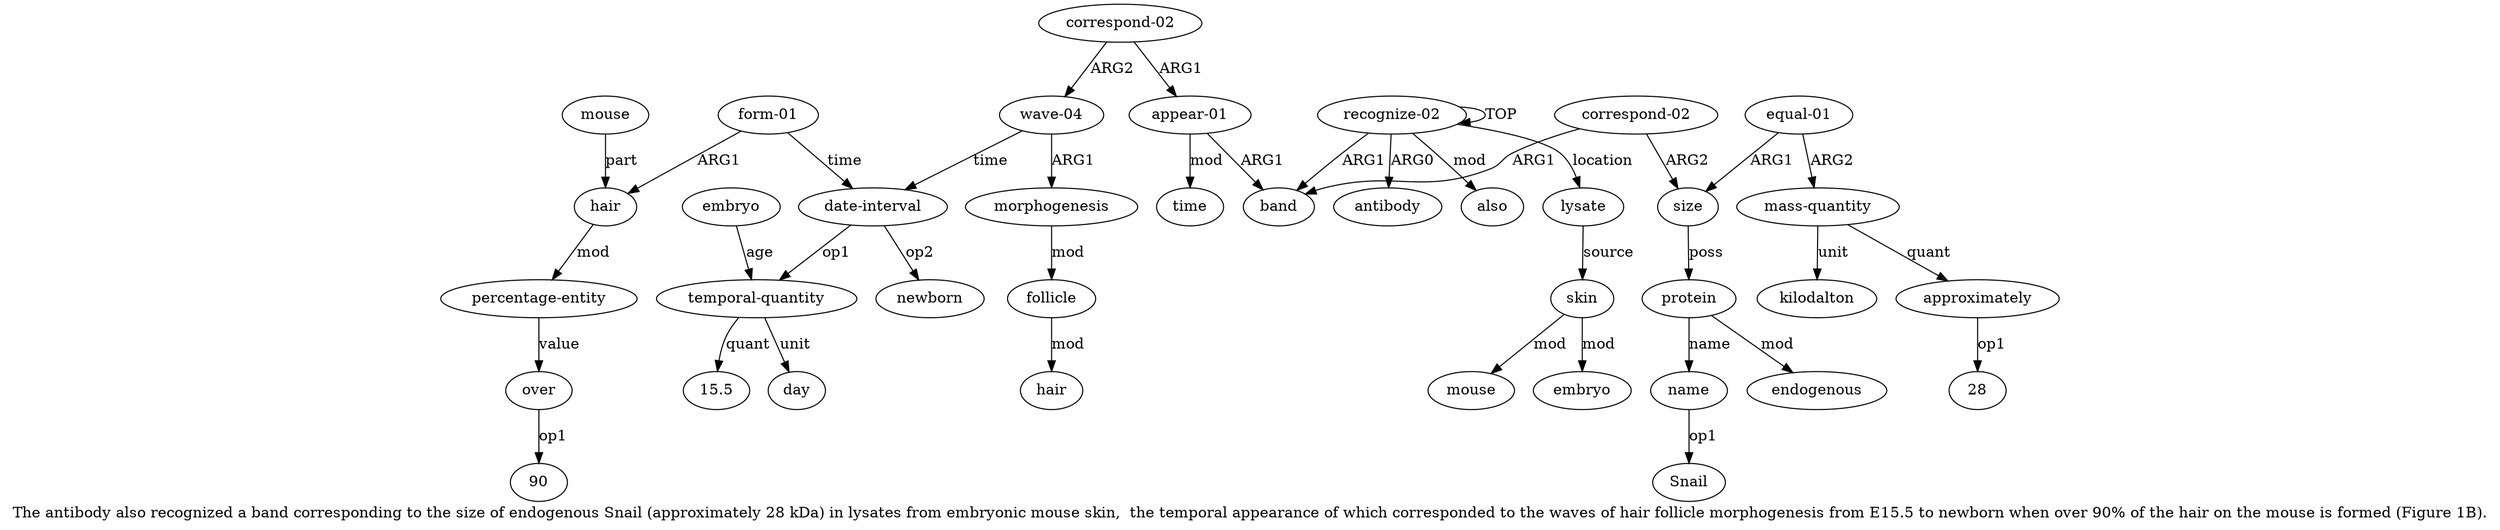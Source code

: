 digraph  {
	graph [label="The antibody also recognized a band corresponding to the size of endogenous Snail (approximately 28 kDa) in lysates from embryonic \
mouse skin,  the temporal appearance of which corresponded to the waves of hair follicle morphogenesis from E15.5 to newborn when \
over 90% of the hair on the mouse is formed (Figure 1B)."];
	node [label="\N"];
	a20	 [color=black,
		gold_ind=20,
		gold_label=day,
		label=day,
		test_ind=20,
		test_label=day];
	a21	 [color=black,
		gold_ind=21,
		gold_label=embryo,
		label=embryo,
		test_ind=21,
		test_label=embryo];
	a19	 [color=black,
		gold_ind=19,
		gold_label="temporal-quantity",
		label="temporal-quantity",
		test_ind=19,
		test_label="temporal-quantity"];
	a21 -> a19 [key=0,
	color=black,
	gold_label=age,
	label=age,
	test_label=age];
a22 [color=black,
	gold_ind=22,
	gold_label=newborn,
	label=newborn,
	test_ind=22,
	test_label=newborn];
a23 [color=black,
	gold_ind=23,
	gold_label="form-01",
	label="form-01",
	test_ind=23,
	test_label="form-01"];
a24 [color=black,
	gold_ind=24,
	gold_label=hair,
	label=hair,
	test_ind=24,
	test_label=hair];
a23 -> a24 [key=0,
color=black,
gold_label=ARG1,
label=ARG1,
test_label=ARG1];
a18 [color=black,
gold_ind=18,
gold_label="date-interval",
label="date-interval",
test_ind=18,
test_label="date-interval"];
a23 -> a18 [key=0,
color=black,
gold_label=time,
label=time,
test_label=time];
a25 [color=black,
gold_ind=25,
gold_label="percentage-entity",
label="percentage-entity",
test_ind=25,
test_label="percentage-entity"];
a24 -> a25 [key=0,
color=black,
gold_label=mod,
label=mod,
test_label=mod];
a26 [color=black,
gold_ind=26,
gold_label=over,
label=over,
test_ind=26,
test_label=over];
a25 -> a26 [key=0,
color=black,
gold_label=value,
label=value,
test_label=value];
"a26 90" [color=black,
gold_ind=-1,
gold_label=90,
label=90,
test_ind=-1,
test_label=90];
a26 -> "a26 90" [key=0,
color=black,
gold_label=op1,
label=op1,
test_label=op1];
a27 [color=black,
gold_ind=27,
gold_label=mouse,
label=mouse,
test_ind=27,
test_label=mouse];
a27 -> a24 [key=0,
color=black,
gold_label=part,
label=part,
test_label=part];
a28 [color=black,
gold_ind=28,
gold_label=time,
label=time,
test_ind=28,
test_label=time];
a29 [color=black,
gold_ind=29,
gold_label=lysate,
label=lysate,
test_ind=29,
test_label=lysate];
a30 [color=black,
gold_ind=30,
gold_label=skin,
label=skin,
test_ind=30,
test_label=skin];
a29 -> a30 [key=0,
color=black,
gold_label=source,
label=source,
test_label=source];
a31 [color=black,
gold_ind=31,
gold_label=embryo,
label=embryo,
test_ind=31,
test_label=embryo];
a30 -> a31 [key=0,
color=black,
gold_label=mod,
label=mod,
test_label=mod];
a32 [color=black,
gold_ind=32,
gold_label=mouse,
label=mouse,
test_ind=32,
test_label=mouse];
a30 -> a32 [key=0,
color=black,
gold_label=mod,
label=mod,
test_label=mod];
"a19 15.5" [color=black,
gold_ind=-1,
gold_label=15.5,
label=15.5,
test_ind=-1,
test_label=15.5];
a33 [color=black,
gold_ind=33,
gold_label=also,
label=also,
test_ind=33,
test_label=also];
"a6 Snail" [color=black,
gold_ind=-1,
gold_label=Snail,
label=Snail,
test_ind=-1,
test_label=Snail];
"a11 28" [color=black,
gold_ind=-1,
gold_label=28,
label=28,
test_ind=-1,
test_label=28];
a15 [color=black,
gold_ind=15,
gold_label=morphogenesis,
label=morphogenesis,
test_ind=15,
test_label=morphogenesis];
a16 [color=black,
gold_ind=16,
gold_label=follicle,
label=follicle,
test_ind=16,
test_label=follicle];
a15 -> a16 [key=0,
color=black,
gold_label=mod,
label=mod,
test_label=mod];
a14 [color=black,
gold_ind=14,
gold_label="wave-04",
label="wave-04",
test_ind=14,
test_label="wave-04"];
a14 -> a15 [key=0,
color=black,
gold_label=ARG1,
label=ARG1,
test_label=ARG1];
a14 -> a18 [key=0,
color=black,
gold_label=time,
label=time,
test_label=time];
a17 [color=black,
gold_ind=17,
gold_label=hair,
label=hair,
test_ind=17,
test_label=hair];
a16 -> a17 [key=0,
color=black,
gold_label=mod,
label=mod,
test_label=mod];
a11 [color=black,
gold_ind=11,
gold_label=approximately,
label=approximately,
test_ind=11,
test_label=approximately];
a11 -> "a11 28" [key=0,
color=black,
gold_label=op1,
label=op1,
test_label=op1];
a10 [color=black,
gold_ind=10,
gold_label=kilodalton,
label=kilodalton,
test_ind=10,
test_label=kilodalton];
a13 [color=black,
gold_ind=13,
gold_label="correspond-02",
label="correspond-02",
test_ind=13,
test_label="correspond-02"];
a13 -> a14 [key=0,
color=black,
gold_label=ARG2,
label=ARG2,
test_label=ARG2];
a12 [color=black,
gold_ind=12,
gold_label="appear-01",
label="appear-01",
test_ind=12,
test_label="appear-01"];
a13 -> a12 [key=0,
color=black,
gold_label=ARG1,
label=ARG1,
test_label=ARG1];
a12 -> a28 [key=0,
color=black,
gold_label=mod,
label=mod,
test_label=mod];
a2 [color=black,
gold_ind=2,
gold_label=band,
label=band,
test_ind=2,
test_label=band];
a12 -> a2 [key=0,
color=black,
gold_label=ARG1,
label=ARG1,
test_label=ARG1];
a19 -> a20 [key=0,
color=black,
gold_label=unit,
label=unit,
test_label=unit];
a19 -> "a19 15.5" [key=0,
color=black,
gold_label=quant,
label=quant,
test_label=quant];
a18 -> a22 [key=0,
color=black,
gold_label=op2,
label=op2,
test_label=op2];
a18 -> a19 [key=0,
color=black,
gold_label=op1,
label=op1,
test_label=op1];
a1 [color=black,
gold_ind=1,
gold_label=antibody,
label=antibody,
test_ind=1,
test_label=antibody];
a0 [color=black,
gold_ind=0,
gold_label="recognize-02",
label="recognize-02",
test_ind=0,
test_label="recognize-02"];
a0 -> a29 [key=0,
color=black,
gold_label=location,
label=location,
test_label=location];
a0 -> a33 [key=0,
color=black,
gold_label=mod,
label=mod,
test_label=mod];
a0 -> a1 [key=0,
color=black,
gold_label=ARG0,
label=ARG0,
test_label=ARG0];
a0 -> a0 [key=0,
color=black,
gold_label=TOP,
label=TOP,
test_label=TOP];
a0 -> a2 [key=0,
color=black,
gold_label=ARG1,
label=ARG1,
test_label=ARG1];
a3 [color=black,
gold_ind=3,
gold_label="correspond-02",
label="correspond-02",
test_ind=3,
test_label="correspond-02"];
a3 -> a2 [key=0,
color=black,
gold_label=ARG1,
label=ARG1,
test_label=ARG1];
a4 [color=black,
gold_ind=4,
gold_label=size,
label=size,
test_ind=4,
test_label=size];
a3 -> a4 [key=0,
color=black,
gold_label=ARG2,
label=ARG2,
test_label=ARG2];
a5 [color=black,
gold_ind=5,
gold_label=protein,
label=protein,
test_ind=5,
test_label=protein];
a7 [color=black,
gold_ind=7,
gold_label=endogenous,
label=endogenous,
test_ind=7,
test_label=endogenous];
a5 -> a7 [key=0,
color=black,
gold_label=mod,
label=mod,
test_label=mod];
a6 [color=black,
gold_ind=6,
gold_label=name,
label=name,
test_ind=6,
test_label=name];
a5 -> a6 [key=0,
color=black,
gold_label=name,
label=name,
test_label=name];
a4 -> a5 [key=0,
color=black,
gold_label=poss,
label=poss,
test_label=poss];
a6 -> "a6 Snail" [key=0,
color=black,
gold_label=op1,
label=op1,
test_label=op1];
a9 [color=black,
gold_ind=9,
gold_label="mass-quantity",
label="mass-quantity",
test_ind=9,
test_label="mass-quantity"];
a9 -> a11 [key=0,
color=black,
gold_label=quant,
label=quant,
test_label=quant];
a9 -> a10 [key=0,
color=black,
gold_label=unit,
label=unit,
test_label=unit];
a8 [color=black,
gold_ind=8,
gold_label="equal-01",
label="equal-01",
test_ind=8,
test_label="equal-01"];
a8 -> a4 [key=0,
color=black,
gold_label=ARG1,
label=ARG1,
test_label=ARG1];
a8 -> a9 [key=0,
color=black,
gold_label=ARG2,
label=ARG2,
test_label=ARG2];
}
